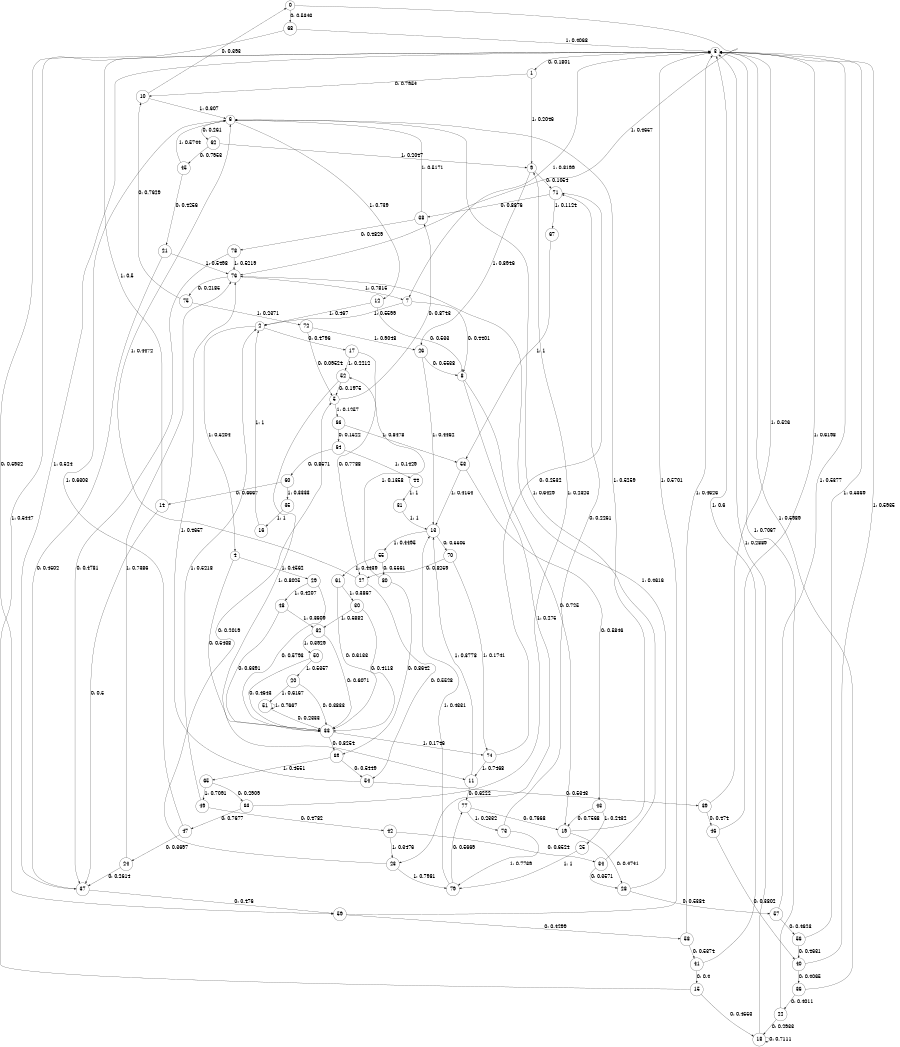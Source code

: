 digraph "ch8faceL10" {
size = "6,8.5";
ratio = "fill";
node [shape = circle];
node [fontsize = 24];
edge [fontsize = 24];
0 -> 68 [label = "0: 0.5343   "];
0 -> 76 [label = "1: 0.4657   "];
1 -> 10 [label = "0: 0.7954   "];
1 -> 9 [label = "1: 0.2046   "];
2 -> 17 [label = "0: 0.4796   "];
2 -> 4 [label = "1: 0.5204   "];
3 -> 1 [label = "0: 0.1801   "];
3 -> 7 [label = "1: 0.8199   "];
4 -> 33 [label = "0: 0.5438   "];
4 -> 29 [label = "1: 0.4562   "];
5 -> 38 [label = "0: 0.8743   "];
5 -> 66 [label = "1: 0.1257   "];
6 -> 62 [label = "0: 0.261    "];
6 -> 12 [label = "1: 0.739    "];
7 -> 8 [label = "0: 0.4401   "];
7 -> 2 [label = "1: 0.5599   "];
8 -> 19 [label = "0: 0.725    "];
8 -> 23 [label = "1: 0.275    "];
9 -> 71 [label = "0: 0.1054   "];
9 -> 26 [label = "1: 0.8946   "];
10 -> 0 [label = "0: 0.393    "];
10 -> 6 [label = "1: 0.607    "];
11 -> 77 [label = "0: 0.6222   "];
11 -> 13 [label = "1: 0.3778   "];
12 -> 8 [label = "0: 0.533    "];
12 -> 2 [label = "1: 0.467    "];
13 -> 70 [label = "0: 0.5505   "];
13 -> 55 [label = "1: 0.4495   "];
14 -> 37 [label = "0: 0.5      "];
14 -> 3 [label = "1: 0.5      "];
15 -> 18 [label = "0: 0.4553   "];
15 -> 3 [label = "1: 0.5447   "];
16 -> 2 [label = "1: 1        "];
17 -> 27 [label = "0: 0.7788   "];
17 -> 52 [label = "1: 0.2212   "];
18 -> 18 [label = "0: 0.7111   "];
18 -> 3 [label = "1: 0.2889   "];
19 -> 28 [label = "0: 0.4741   "];
19 -> 6 [label = "1: 0.5259   "];
20 -> 33 [label = "0: 0.3833   "];
20 -> 51 [label = "1: 0.6167   "];
21 -> 37 [label = "0: 0.4502   "];
21 -> 76 [label = "1: 0.5498   "];
22 -> 18 [label = "0: 0.2933   "];
22 -> 3 [label = "1: 0.7067   "];
23 -> 5 [label = "0: 0.2019   "];
23 -> 79 [label = "1: 0.7981   "];
24 -> 37 [label = "0: 0.2614   "];
24 -> 76 [label = "1: 0.7386   "];
25 -> 79 [label = "1: 1        "];
26 -> 8 [label = "0: 0.5538   "];
26 -> 13 [label = "1: 0.4462   "];
27 -> 54 [label = "0: 0.5528   "];
27 -> 6 [label = "1: 0.4472   "];
28 -> 57 [label = "0: 0.5384   "];
28 -> 76 [label = "1: 0.4616   "];
29 -> 33 [label = "0: 0.5793   "];
29 -> 48 [label = "1: 0.4207   "];
30 -> 33 [label = "0: 0.4118   "];
30 -> 32 [label = "1: 0.5882   "];
31 -> 13 [label = "1: 1        "];
32 -> 33 [label = "0: 0.6071   "];
32 -> 50 [label = "1: 0.3929   "];
33 -> 69 [label = "0: 0.8254   "];
33 -> 74 [label = "1: 0.1746   "];
34 -> 28 [label = "0: 0.3571   "];
34 -> 6 [label = "1: 0.6429   "];
35 -> 16 [label = "1: 1        "];
36 -> 22 [label = "0: 0.4011   "];
36 -> 3 [label = "1: 0.5989   "];
37 -> 59 [label = "0: 0.476    "];
37 -> 3 [label = "1: 0.524    "];
38 -> 78 [label = "0: 0.4829   "];
38 -> 6 [label = "1: 0.5171   "];
39 -> 46 [label = "0: 0.474    "];
39 -> 3 [label = "1: 0.526    "];
40 -> 36 [label = "0: 0.4065   "];
40 -> 3 [label = "1: 0.5935   "];
41 -> 15 [label = "0: 0.4      "];
41 -> 3 [label = "1: 0.6      "];
42 -> 34 [label = "0: 0.6524   "];
42 -> 23 [label = "1: 0.3476   "];
43 -> 19 [label = "0: 0.7568   "];
43 -> 25 [label = "1: 0.2432   "];
44 -> 31 [label = "1: 1        "];
45 -> 21 [label = "0: 0.4256   "];
45 -> 6 [label = "1: 0.5744   "];
46 -> 40 [label = "0: 0.3802   "];
46 -> 3 [label = "1: 0.6198   "];
47 -> 24 [label = "0: 0.3697   "];
47 -> 6 [label = "1: 0.6303   "];
48 -> 33 [label = "0: 0.6391   "];
48 -> 32 [label = "1: 0.3609   "];
49 -> 42 [label = "0: 0.4782   "];
49 -> 2 [label = "1: 0.5218   "];
50 -> 33 [label = "0: 0.4643   "];
50 -> 20 [label = "1: 0.5357   "];
51 -> 33 [label = "0: 0.2333   "];
51 -> 51 [label = "1: 0.7667   "];
52 -> 5 [label = "0: 0.1975   "];
52 -> 11 [label = "1: 0.8025   "];
53 -> 43 [label = "0: 0.5846   "];
53 -> 13 [label = "1: 0.4154   "];
54 -> 39 [label = "0: 0.5343   "];
54 -> 76 [label = "1: 0.4657   "];
55 -> 80 [label = "0: 0.5561   "];
55 -> 61 [label = "1: 0.4439   "];
56 -> 40 [label = "0: 0.4631   "];
56 -> 3 [label = "1: 0.5369   "];
57 -> 56 [label = "0: 0.4623   "];
57 -> 3 [label = "1: 0.5377   "];
58 -> 41 [label = "0: 0.5374   "];
58 -> 3 [label = "1: 0.4626   "];
59 -> 58 [label = "0: 0.4299   "];
59 -> 3 [label = "1: 0.5701   "];
60 -> 14 [label = "0: 0.6667   "];
60 -> 35 [label = "1: 0.3333   "];
61 -> 33 [label = "0: 0.6133   "];
61 -> 30 [label = "1: 0.3867   "];
62 -> 45 [label = "0: 0.7953   "];
62 -> 9 [label = "1: 0.2047   "];
63 -> 47 [label = "0: 0.7677   "];
63 -> 9 [label = "1: 0.2323   "];
64 -> 60 [label = "0: 0.8571   "];
64 -> 44 [label = "1: 0.1429   "];
65 -> 63 [label = "0: 0.2909   "];
65 -> 49 [label = "1: 0.7091   "];
66 -> 64 [label = "0: 0.1522   "];
66 -> 53 [label = "1: 0.8478   "];
67 -> 53 [label = "1: 1        "];
68 -> 59 [label = "0: 0.5932   "];
68 -> 3 [label = "1: 0.4068   "];
69 -> 54 [label = "0: 0.5449   "];
69 -> 65 [label = "1: 0.4551   "];
70 -> 27 [label = "0: 0.8259   "];
70 -> 74 [label = "1: 0.1741   "];
71 -> 38 [label = "0: 0.8876   "];
71 -> 67 [label = "1: 0.1124   "];
72 -> 5 [label = "0: 0.09524  "];
72 -> 26 [label = "1: 0.9048   "];
73 -> 71 [label = "0: 0.2261   "];
73 -> 79 [label = "1: 0.7739   "];
74 -> 71 [label = "0: 0.2532   "];
74 -> 11 [label = "1: 0.7468   "];
75 -> 10 [label = "0: 0.7629   "];
75 -> 72 [label = "1: 0.2371   "];
76 -> 75 [label = "0: 0.2185   "];
76 -> 7 [label = "1: 0.7815   "];
77 -> 19 [label = "0: 0.7668   "];
77 -> 73 [label = "1: 0.2332   "];
78 -> 37 [label = "0: 0.4781   "];
78 -> 76 [label = "1: 0.5219   "];
79 -> 77 [label = "0: 0.5669   "];
79 -> 13 [label = "1: 0.4331   "];
80 -> 69 [label = "0: 0.8642   "];
80 -> 52 [label = "1: 0.1358   "];
}
